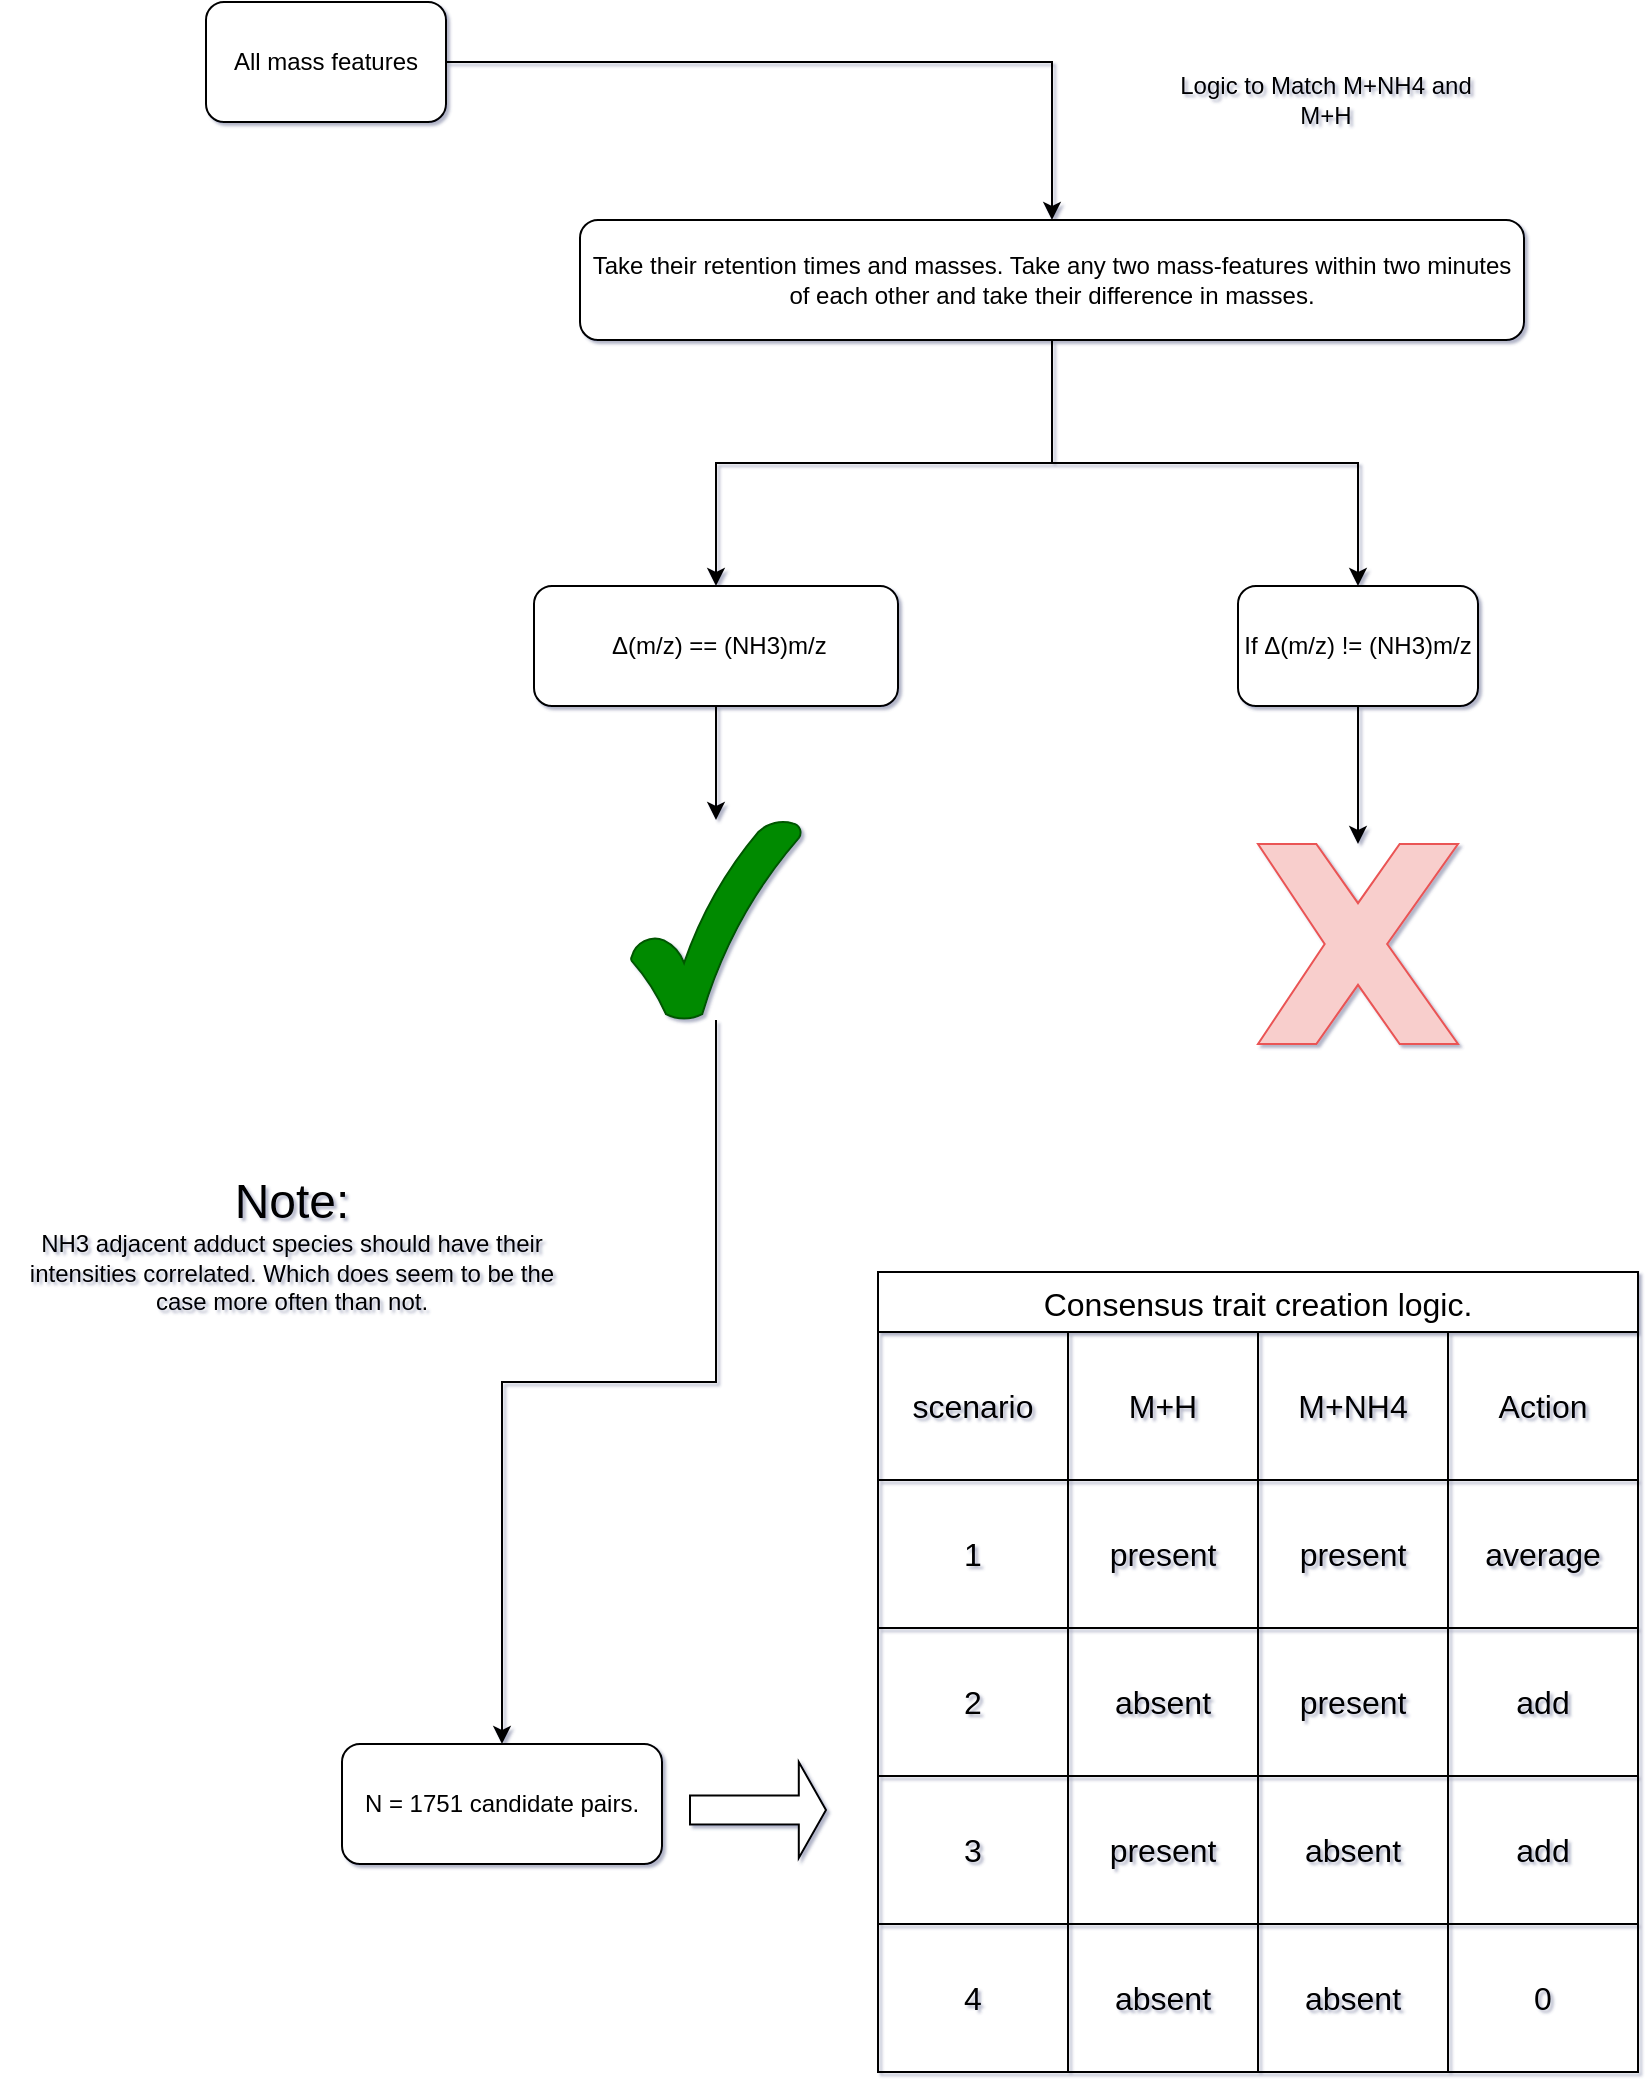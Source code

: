 <mxfile version="21.7.4" type="gitlab" pages="2">
  <diagram name="Page-1" id="zJhxCGBS8uIceYkO7BP5">
    <mxGraphModel dx="1434" dy="790" grid="0" gridSize="10" guides="1" tooltips="1" connect="1" arrows="1" fold="1" page="1" pageScale="1" pageWidth="850" pageHeight="1100" background="#ffffff" math="0" shadow="1">
      <root>
        <mxCell id="0" />
        <mxCell id="1" parent="0" />
        <mxCell id="v3G4TnOHDGCPyjuAvnaw-3" value="N = 1751 candidate pairs." style="rounded=1;whiteSpace=wrap;html=1;" parent="1" vertex="1">
          <mxGeometry x="192" y="921" width="160" height="60" as="geometry" />
        </mxCell>
        <mxCell id="v3G4TnOHDGCPyjuAvnaw-18" value="Consensus trait creation logic." style="shape=table;startSize=30;container=1;collapsible=0;childLayout=tableLayout;strokeColor=default;fontSize=16;" parent="1" vertex="1">
          <mxGeometry x="460" y="685" width="380" height="400" as="geometry" />
        </mxCell>
        <mxCell id="v3G4TnOHDGCPyjuAvnaw-19" value="" style="shape=tableRow;horizontal=0;startSize=0;swimlaneHead=0;swimlaneBody=0;strokeColor=inherit;top=0;left=0;bottom=0;right=0;collapsible=0;dropTarget=0;fillColor=none;points=[[0,0.5],[1,0.5]];portConstraint=eastwest;fontSize=16;" parent="v3G4TnOHDGCPyjuAvnaw-18" vertex="1">
          <mxGeometry y="30" width="380" height="74" as="geometry" />
        </mxCell>
        <mxCell id="v3G4TnOHDGCPyjuAvnaw-20" value="scenario" style="shape=partialRectangle;html=1;whiteSpace=wrap;connectable=0;strokeColor=inherit;overflow=hidden;fillColor=none;top=0;left=0;bottom=0;right=0;pointerEvents=1;fontSize=16;" parent="v3G4TnOHDGCPyjuAvnaw-19" vertex="1">
          <mxGeometry width="95" height="74" as="geometry">
            <mxRectangle width="95" height="74" as="alternateBounds" />
          </mxGeometry>
        </mxCell>
        <mxCell id="v3G4TnOHDGCPyjuAvnaw-21" value="M+H" style="shape=partialRectangle;html=1;whiteSpace=wrap;connectable=0;strokeColor=inherit;overflow=hidden;fillColor=none;top=0;left=0;bottom=0;right=0;pointerEvents=1;fontSize=16;" parent="v3G4TnOHDGCPyjuAvnaw-19" vertex="1">
          <mxGeometry x="95" width="95" height="74" as="geometry">
            <mxRectangle width="95" height="74" as="alternateBounds" />
          </mxGeometry>
        </mxCell>
        <mxCell id="v3G4TnOHDGCPyjuAvnaw-22" value="M+NH4" style="shape=partialRectangle;html=1;whiteSpace=wrap;connectable=0;strokeColor=inherit;overflow=hidden;fillColor=none;top=0;left=0;bottom=0;right=0;pointerEvents=1;fontSize=16;" parent="v3G4TnOHDGCPyjuAvnaw-19" vertex="1">
          <mxGeometry x="190" width="95" height="74" as="geometry">
            <mxRectangle width="95" height="74" as="alternateBounds" />
          </mxGeometry>
        </mxCell>
        <mxCell id="v3G4TnOHDGCPyjuAvnaw-23" value="Action" style="shape=partialRectangle;html=1;whiteSpace=wrap;connectable=0;strokeColor=inherit;overflow=hidden;fillColor=none;top=0;left=0;bottom=0;right=0;pointerEvents=1;fontSize=16;" parent="v3G4TnOHDGCPyjuAvnaw-19" vertex="1">
          <mxGeometry x="285" width="95" height="74" as="geometry">
            <mxRectangle width="95" height="74" as="alternateBounds" />
          </mxGeometry>
        </mxCell>
        <mxCell id="v3G4TnOHDGCPyjuAvnaw-24" value="" style="shape=tableRow;horizontal=0;startSize=0;swimlaneHead=0;swimlaneBody=0;strokeColor=inherit;top=0;left=0;bottom=0;right=0;collapsible=0;dropTarget=0;fillColor=none;points=[[0,0.5],[1,0.5]];portConstraint=eastwest;fontSize=16;" parent="v3G4TnOHDGCPyjuAvnaw-18" vertex="1">
          <mxGeometry y="104" width="380" height="74" as="geometry" />
        </mxCell>
        <mxCell id="v3G4TnOHDGCPyjuAvnaw-25" value="1" style="shape=partialRectangle;html=1;whiteSpace=wrap;connectable=0;strokeColor=inherit;overflow=hidden;fillColor=none;top=0;left=0;bottom=0;right=0;pointerEvents=1;fontSize=16;" parent="v3G4TnOHDGCPyjuAvnaw-24" vertex="1">
          <mxGeometry width="95" height="74" as="geometry">
            <mxRectangle width="95" height="74" as="alternateBounds" />
          </mxGeometry>
        </mxCell>
        <mxCell id="v3G4TnOHDGCPyjuAvnaw-26" value="present" style="shape=partialRectangle;html=1;whiteSpace=wrap;connectable=0;strokeColor=inherit;overflow=hidden;fillColor=none;top=0;left=0;bottom=0;right=0;pointerEvents=1;fontSize=16;" parent="v3G4TnOHDGCPyjuAvnaw-24" vertex="1">
          <mxGeometry x="95" width="95" height="74" as="geometry">
            <mxRectangle width="95" height="74" as="alternateBounds" />
          </mxGeometry>
        </mxCell>
        <mxCell id="v3G4TnOHDGCPyjuAvnaw-27" value="present" style="shape=partialRectangle;html=1;whiteSpace=wrap;connectable=0;strokeColor=inherit;overflow=hidden;fillColor=none;top=0;left=0;bottom=0;right=0;pointerEvents=1;fontSize=16;" parent="v3G4TnOHDGCPyjuAvnaw-24" vertex="1">
          <mxGeometry x="190" width="95" height="74" as="geometry">
            <mxRectangle width="95" height="74" as="alternateBounds" />
          </mxGeometry>
        </mxCell>
        <mxCell id="v3G4TnOHDGCPyjuAvnaw-28" value="average" style="shape=partialRectangle;html=1;whiteSpace=wrap;connectable=0;strokeColor=inherit;overflow=hidden;fillColor=none;top=0;left=0;bottom=0;right=0;pointerEvents=1;fontSize=16;" parent="v3G4TnOHDGCPyjuAvnaw-24" vertex="1">
          <mxGeometry x="285" width="95" height="74" as="geometry">
            <mxRectangle width="95" height="74" as="alternateBounds" />
          </mxGeometry>
        </mxCell>
        <mxCell id="v3G4TnOHDGCPyjuAvnaw-29" value="" style="shape=tableRow;horizontal=0;startSize=0;swimlaneHead=0;swimlaneBody=0;strokeColor=inherit;top=0;left=0;bottom=0;right=0;collapsible=0;dropTarget=0;fillColor=none;points=[[0,0.5],[1,0.5]];portConstraint=eastwest;fontSize=16;" parent="v3G4TnOHDGCPyjuAvnaw-18" vertex="1">
          <mxGeometry y="178" width="380" height="74" as="geometry" />
        </mxCell>
        <mxCell id="v3G4TnOHDGCPyjuAvnaw-30" value="2" style="shape=partialRectangle;html=1;whiteSpace=wrap;connectable=0;strokeColor=inherit;overflow=hidden;fillColor=none;top=0;left=0;bottom=0;right=0;pointerEvents=1;fontSize=16;" parent="v3G4TnOHDGCPyjuAvnaw-29" vertex="1">
          <mxGeometry width="95" height="74" as="geometry">
            <mxRectangle width="95" height="74" as="alternateBounds" />
          </mxGeometry>
        </mxCell>
        <mxCell id="v3G4TnOHDGCPyjuAvnaw-31" value="absent" style="shape=partialRectangle;html=1;whiteSpace=wrap;connectable=0;strokeColor=inherit;overflow=hidden;fillColor=none;top=0;left=0;bottom=0;right=0;pointerEvents=1;fontSize=16;" parent="v3G4TnOHDGCPyjuAvnaw-29" vertex="1">
          <mxGeometry x="95" width="95" height="74" as="geometry">
            <mxRectangle width="95" height="74" as="alternateBounds" />
          </mxGeometry>
        </mxCell>
        <mxCell id="v3G4TnOHDGCPyjuAvnaw-32" value="present" style="shape=partialRectangle;html=1;whiteSpace=wrap;connectable=0;strokeColor=inherit;overflow=hidden;fillColor=none;top=0;left=0;bottom=0;right=0;pointerEvents=1;fontSize=16;" parent="v3G4TnOHDGCPyjuAvnaw-29" vertex="1">
          <mxGeometry x="190" width="95" height="74" as="geometry">
            <mxRectangle width="95" height="74" as="alternateBounds" />
          </mxGeometry>
        </mxCell>
        <mxCell id="v3G4TnOHDGCPyjuAvnaw-33" value="add" style="shape=partialRectangle;html=1;whiteSpace=wrap;connectable=0;strokeColor=inherit;overflow=hidden;fillColor=none;top=0;left=0;bottom=0;right=0;pointerEvents=1;fontSize=16;" parent="v3G4TnOHDGCPyjuAvnaw-29" vertex="1">
          <mxGeometry x="285" width="95" height="74" as="geometry">
            <mxRectangle width="95" height="74" as="alternateBounds" />
          </mxGeometry>
        </mxCell>
        <mxCell id="v3G4TnOHDGCPyjuAvnaw-34" style="shape=tableRow;horizontal=0;startSize=0;swimlaneHead=0;swimlaneBody=0;strokeColor=inherit;top=0;left=0;bottom=0;right=0;collapsible=0;dropTarget=0;fillColor=none;points=[[0,0.5],[1,0.5]];portConstraint=eastwest;fontSize=16;" parent="v3G4TnOHDGCPyjuAvnaw-18" vertex="1">
          <mxGeometry y="252" width="380" height="74" as="geometry" />
        </mxCell>
        <mxCell id="v3G4TnOHDGCPyjuAvnaw-35" value="3" style="shape=partialRectangle;html=1;whiteSpace=wrap;connectable=0;strokeColor=inherit;overflow=hidden;fillColor=none;top=0;left=0;bottom=0;right=0;pointerEvents=1;fontSize=16;" parent="v3G4TnOHDGCPyjuAvnaw-34" vertex="1">
          <mxGeometry width="95" height="74" as="geometry">
            <mxRectangle width="95" height="74" as="alternateBounds" />
          </mxGeometry>
        </mxCell>
        <mxCell id="v3G4TnOHDGCPyjuAvnaw-36" value="present" style="shape=partialRectangle;html=1;whiteSpace=wrap;connectable=0;strokeColor=inherit;overflow=hidden;fillColor=none;top=0;left=0;bottom=0;right=0;pointerEvents=1;fontSize=16;" parent="v3G4TnOHDGCPyjuAvnaw-34" vertex="1">
          <mxGeometry x="95" width="95" height="74" as="geometry">
            <mxRectangle width="95" height="74" as="alternateBounds" />
          </mxGeometry>
        </mxCell>
        <mxCell id="v3G4TnOHDGCPyjuAvnaw-37" value="absent" style="shape=partialRectangle;html=1;whiteSpace=wrap;connectable=0;strokeColor=inherit;overflow=hidden;fillColor=none;top=0;left=0;bottom=0;right=0;pointerEvents=1;fontSize=16;" parent="v3G4TnOHDGCPyjuAvnaw-34" vertex="1">
          <mxGeometry x="190" width="95" height="74" as="geometry">
            <mxRectangle width="95" height="74" as="alternateBounds" />
          </mxGeometry>
        </mxCell>
        <mxCell id="v3G4TnOHDGCPyjuAvnaw-38" value="add" style="shape=partialRectangle;html=1;whiteSpace=wrap;connectable=0;strokeColor=inherit;overflow=hidden;fillColor=none;top=0;left=0;bottom=0;right=0;pointerEvents=1;fontSize=16;" parent="v3G4TnOHDGCPyjuAvnaw-34" vertex="1">
          <mxGeometry x="285" width="95" height="74" as="geometry">
            <mxRectangle width="95" height="74" as="alternateBounds" />
          </mxGeometry>
        </mxCell>
        <mxCell id="v3G4TnOHDGCPyjuAvnaw-39" style="shape=tableRow;horizontal=0;startSize=0;swimlaneHead=0;swimlaneBody=0;strokeColor=inherit;top=0;left=0;bottom=0;right=0;collapsible=0;dropTarget=0;fillColor=none;points=[[0,0.5],[1,0.5]];portConstraint=eastwest;fontSize=16;" parent="v3G4TnOHDGCPyjuAvnaw-18" vertex="1">
          <mxGeometry y="326" width="380" height="74" as="geometry" />
        </mxCell>
        <mxCell id="v3G4TnOHDGCPyjuAvnaw-40" value="4" style="shape=partialRectangle;html=1;whiteSpace=wrap;connectable=0;strokeColor=inherit;overflow=hidden;fillColor=none;top=0;left=0;bottom=0;right=0;pointerEvents=1;fontSize=16;" parent="v3G4TnOHDGCPyjuAvnaw-39" vertex="1">
          <mxGeometry width="95" height="74" as="geometry">
            <mxRectangle width="95" height="74" as="alternateBounds" />
          </mxGeometry>
        </mxCell>
        <mxCell id="v3G4TnOHDGCPyjuAvnaw-41" value="absent" style="shape=partialRectangle;html=1;whiteSpace=wrap;connectable=0;strokeColor=inherit;overflow=hidden;fillColor=none;top=0;left=0;bottom=0;right=0;pointerEvents=1;fontSize=16;" parent="v3G4TnOHDGCPyjuAvnaw-39" vertex="1">
          <mxGeometry x="95" width="95" height="74" as="geometry">
            <mxRectangle width="95" height="74" as="alternateBounds" />
          </mxGeometry>
        </mxCell>
        <mxCell id="v3G4TnOHDGCPyjuAvnaw-42" value="absent" style="shape=partialRectangle;html=1;whiteSpace=wrap;connectable=0;strokeColor=inherit;overflow=hidden;fillColor=none;top=0;left=0;bottom=0;right=0;pointerEvents=1;fontSize=16;" parent="v3G4TnOHDGCPyjuAvnaw-39" vertex="1">
          <mxGeometry x="190" width="95" height="74" as="geometry">
            <mxRectangle width="95" height="74" as="alternateBounds" />
          </mxGeometry>
        </mxCell>
        <mxCell id="v3G4TnOHDGCPyjuAvnaw-43" value="0" style="shape=partialRectangle;html=1;whiteSpace=wrap;connectable=0;strokeColor=inherit;overflow=hidden;fillColor=none;top=0;left=0;bottom=0;right=0;pointerEvents=1;fontSize=16;" parent="v3G4TnOHDGCPyjuAvnaw-39" vertex="1">
          <mxGeometry x="285" width="95" height="74" as="geometry">
            <mxRectangle width="95" height="74" as="alternateBounds" />
          </mxGeometry>
        </mxCell>
        <mxCell id="0T9vmb-LYMe6lHBzuOfy-8" value="" style="edgeStyle=orthogonalEdgeStyle;rounded=0;orthogonalLoop=1;jettySize=auto;html=1;" parent="1" source="0T9vmb-LYMe6lHBzuOfy-6" target="0T9vmb-LYMe6lHBzuOfy-7" edge="1">
          <mxGeometry relative="1" as="geometry" />
        </mxCell>
        <mxCell id="0T9vmb-LYMe6lHBzuOfy-6" value="All mass features" style="rounded=1;whiteSpace=wrap;html=1;" parent="1" vertex="1">
          <mxGeometry x="124" y="50" width="120" height="60" as="geometry" />
        </mxCell>
        <mxCell id="0T9vmb-LYMe6lHBzuOfy-10" value="" style="edgeStyle=orthogonalEdgeStyle;rounded=0;orthogonalLoop=1;jettySize=auto;html=1;" parent="1" source="0T9vmb-LYMe6lHBzuOfy-7" target="0T9vmb-LYMe6lHBzuOfy-9" edge="1">
          <mxGeometry relative="1" as="geometry" />
        </mxCell>
        <mxCell id="0T9vmb-LYMe6lHBzuOfy-12" value="" style="edgeStyle=orthogonalEdgeStyle;rounded=0;orthogonalLoop=1;jettySize=auto;html=1;" parent="1" source="0T9vmb-LYMe6lHBzuOfy-7" target="0T9vmb-LYMe6lHBzuOfy-11" edge="1">
          <mxGeometry relative="1" as="geometry" />
        </mxCell>
        <mxCell id="0T9vmb-LYMe6lHBzuOfy-7" value="Take their retention times and masses. Take any two mass-features within two minutes of each other and take their difference in masses." style="whiteSpace=wrap;html=1;rounded=1;" parent="1" vertex="1">
          <mxGeometry x="311" y="159" width="472" height="60" as="geometry" />
        </mxCell>
        <mxCell id="0T9vmb-LYMe6lHBzuOfy-15" value="" style="edgeStyle=orthogonalEdgeStyle;rounded=0;orthogonalLoop=1;jettySize=auto;html=1;" parent="1" source="0T9vmb-LYMe6lHBzuOfy-9" target="0T9vmb-LYMe6lHBzuOfy-13" edge="1">
          <mxGeometry relative="1" as="geometry" />
        </mxCell>
        <mxCell id="0T9vmb-LYMe6lHBzuOfy-9" value="&amp;nbsp;Δ(m/z) == (NH3)m/z" style="whiteSpace=wrap;html=1;rounded=1;" parent="1" vertex="1">
          <mxGeometry x="288" y="342" width="182" height="60" as="geometry" />
        </mxCell>
        <mxCell id="0T9vmb-LYMe6lHBzuOfy-17" value="" style="edgeStyle=orthogonalEdgeStyle;rounded=0;orthogonalLoop=1;jettySize=auto;html=1;" parent="1" source="0T9vmb-LYMe6lHBzuOfy-11" target="0T9vmb-LYMe6lHBzuOfy-16" edge="1">
          <mxGeometry relative="1" as="geometry" />
        </mxCell>
        <mxCell id="0T9vmb-LYMe6lHBzuOfy-11" value="If Δ(m/z) != (NH3)m/z" style="whiteSpace=wrap;html=1;rounded=1;" parent="1" vertex="1">
          <mxGeometry x="640" y="342" width="120" height="60" as="geometry" />
        </mxCell>
        <mxCell id="0T9vmb-LYMe6lHBzuOfy-19" value="" style="edgeStyle=orthogonalEdgeStyle;rounded=0;orthogonalLoop=1;jettySize=auto;html=1;" parent="1" source="0T9vmb-LYMe6lHBzuOfy-13" target="v3G4TnOHDGCPyjuAvnaw-3" edge="1">
          <mxGeometry relative="1" as="geometry" />
        </mxCell>
        <mxCell id="0T9vmb-LYMe6lHBzuOfy-13" value="" style="verticalLabelPosition=bottom;verticalAlign=top;html=1;shape=mxgraph.basic.tick;fillColor=#008a00;strokeColor=#005700;fontColor=#ffffff;" parent="1" vertex="1">
          <mxGeometry x="336.5" y="459" width="85" height="100" as="geometry" />
        </mxCell>
        <mxCell id="0T9vmb-LYMe6lHBzuOfy-16" value="" style="verticalLabelPosition=bottom;verticalAlign=top;html=1;shape=mxgraph.basic.x;fillColor=#f8cecc;strokeColor=#EA5454;" parent="1" vertex="1">
          <mxGeometry x="650" y="471" width="100" height="100" as="geometry" />
        </mxCell>
        <mxCell id="0T9vmb-LYMe6lHBzuOfy-18" value="&lt;div&gt;&lt;font style=&quot;font-size: 24px;&quot;&gt;Note:&lt;/font&gt;&lt;/div&gt;&lt;div&gt;NH3 adjacent adduct species should have their intensities correlated. Which does seem to be the case more often than not.&lt;br&gt;&lt;/div&gt;" style="text;strokeColor=none;align=center;fillColor=none;html=1;verticalAlign=middle;whiteSpace=wrap;rounded=0;" parent="1" vertex="1">
          <mxGeometry x="21" y="632" width="292" height="78" as="geometry" />
        </mxCell>
        <mxCell id="iayX__8vpTk3WTjZIj2W-1" value="" style="shape=singleArrow;whiteSpace=wrap;html=1;" parent="1" vertex="1">
          <mxGeometry x="366" y="930" width="68" height="48" as="geometry" />
        </mxCell>
        <mxCell id="hKX1TZuiHhgwDrrRMAn_-1" value="Logic to Match M+NH4 and M+H" style="text;strokeColor=none;align=center;fillColor=none;html=1;verticalAlign=middle;whiteSpace=wrap;rounded=0;" vertex="1" parent="1">
          <mxGeometry x="601" y="72" width="166" height="53" as="geometry" />
        </mxCell>
      </root>
    </mxGraphModel>
  </diagram>
  <diagram id="-l569uOcDTqUxJ0V48WU" name="Page-2">
    <mxGraphModel dx="1434" dy="790" grid="0" gridSize="10" guides="1" tooltips="1" connect="1" arrows="1" fold="1" page="1" pageScale="1" pageWidth="850" pageHeight="1100" background="none" math="0" shadow="1">
      <root>
        <mxCell id="0" />
        <mxCell id="1" parent="0" />
        <mxCell id="4RQt-xF-nU2OaPJLIYcj-1" value="" style="edgeStyle=orthogonalEdgeStyle;rounded=0;orthogonalLoop=1;jettySize=auto;html=1;" parent="1" target="4RQt-xF-nU2OaPJLIYcj-5" edge="1">
          <mxGeometry relative="1" as="geometry">
            <mxPoint x="428" y="80" as="sourcePoint" />
          </mxGeometry>
        </mxCell>
        <mxCell id="4RQt-xF-nU2OaPJLIYcj-2" value="" style="edgeStyle=orthogonalEdgeStyle;rounded=0;orthogonalLoop=1;jettySize=auto;html=1;" parent="1" target="4RQt-xF-nU2OaPJLIYcj-8" edge="1">
          <mxGeometry relative="1" as="geometry">
            <mxPoint x="348" y="50" as="sourcePoint" />
          </mxGeometry>
        </mxCell>
        <mxCell id="4RQt-xF-nU2OaPJLIYcj-3" value="N = 1751" style="rounded=1;whiteSpace=wrap;html=1;" parent="1" vertex="1">
          <mxGeometry x="330" y="20" width="160" height="60" as="geometry" />
        </mxCell>
        <mxCell id="4RQt-xF-nU2OaPJLIYcj-4" value="We have n = 1751 candidate adduct/species. Obtained using a retention time differences of 2 minutes or less and a mass difference of (NH3)m/z daltons." style="text;html=1;strokeColor=none;fillColor=none;align=center;verticalAlign=middle;whiteSpace=wrap;rounded=0;" parent="1" vertex="1">
          <mxGeometry x="540" y="43" width="260" height="70" as="geometry" />
        </mxCell>
        <mxCell id="4RQt-xF-nU2OaPJLIYcj-5" value="n = 448" style="whiteSpace=wrap;html=1;rounded=1;" parent="1" vertex="1">
          <mxGeometry x="368" y="450" width="120" height="60" as="geometry" />
        </mxCell>
        <mxCell id="4RQt-xF-nU2OaPJLIYcj-6" value="" style="edgeStyle=orthogonalEdgeStyle;rounded=0;orthogonalLoop=1;jettySize=auto;html=1;" parent="1" source="4RQt-xF-nU2OaPJLIYcj-8" target="4RQt-xF-nU2OaPJLIYcj-12" edge="1">
          <mxGeometry relative="1" as="geometry" />
        </mxCell>
        <mxCell id="4RQt-xF-nU2OaPJLIYcj-7" value="" style="edgeStyle=orthogonalEdgeStyle;rounded=0;orthogonalLoop=1;jettySize=auto;html=1;" parent="1" source="4RQt-xF-nU2OaPJLIYcj-8" target="4RQt-xF-nU2OaPJLIYcj-14" edge="1">
          <mxGeometry relative="1" as="geometry" />
        </mxCell>
        <mxCell id="4RQt-xF-nU2OaPJLIYcj-8" value="n = 1303" style="whiteSpace=wrap;html=1;rounded=1;" parent="1" vertex="1">
          <mxGeometry x="78" y="200" width="120" height="60" as="geometry" />
        </mxCell>
        <mxCell id="4RQt-xF-nU2OaPJLIYcj-9" value="Candidate pairs where heritability for both mass features  have gone up." style="text;html=1;strokeColor=none;fillColor=none;align=center;verticalAlign=middle;whiteSpace=wrap;rounded=0;" parent="1" vertex="1">
          <mxGeometry x="482" y="205" width="340" height="50" as="geometry" />
        </mxCell>
        <mxCell id="4RQt-xF-nU2OaPJLIYcj-10" value="&lt;div&gt;Adduct candidate pairs where both heritabilities have not gone up or only one has gone in the consensus trait.&lt;/div&gt;&lt;div&gt;&lt;br&gt;&lt;/div&gt;" style="text;html=1;strokeColor=none;fillColor=none;align=center;verticalAlign=middle;whiteSpace=wrap;rounded=0;" parent="1" vertex="1">
          <mxGeometry x="148" y="70" width="149" height="97" as="geometry" />
        </mxCell>
        <mxCell id="4RQt-xF-nU2OaPJLIYcj-11" value="" style="edgeStyle=orthogonalEdgeStyle;rounded=0;orthogonalLoop=1;jettySize=auto;html=1;" parent="1" source="4RQt-xF-nU2OaPJLIYcj-12" target="4RQt-xF-nU2OaPJLIYcj-44" edge="1">
          <mxGeometry relative="1" as="geometry" />
        </mxCell>
        <mxCell id="4RQt-xF-nU2OaPJLIYcj-12" value="n = 895 (410 +485)" style="whiteSpace=wrap;html=1;rounded=1;" parent="1" vertex="1">
          <mxGeometry x="163" y="440" width="120" height="60" as="geometry" />
        </mxCell>
        <mxCell id="4RQt-xF-nU2OaPJLIYcj-13" value="" style="edgeStyle=orthogonalEdgeStyle;rounded=0;orthogonalLoop=1;jettySize=auto;html=1;" parent="1" source="4RQt-xF-nU2OaPJLIYcj-14" target="4RQt-xF-nU2OaPJLIYcj-44" edge="1">
          <mxGeometry relative="1" as="geometry" />
        </mxCell>
        <mxCell id="4RQt-xF-nU2OaPJLIYcj-14" value="n = 408" style="whiteSpace=wrap;html=1;rounded=1;" parent="1" vertex="1">
          <mxGeometry x="28" y="440" width="120" height="60" as="geometry" />
        </mxCell>
        <mxCell id="4RQt-xF-nU2OaPJLIYcj-15" value="One goes up &amp;amp; other goes down" style="text;html=1;strokeColor=none;fillColor=none;align=center;verticalAlign=middle;whiteSpace=wrap;rounded=0;" parent="1" vertex="1">
          <mxGeometry x="219" y="380" width="90" height="60" as="geometry" />
        </mxCell>
        <mxCell id="4RQt-xF-nU2OaPJLIYcj-16" value="" style="verticalLabelPosition=bottom;verticalAlign=top;html=1;shape=mxgraph.basic.x;fillColor=#ffcc99;strokeColor=#36393d;" parent="1" vertex="1">
          <mxGeometry x="212" y="208" width="100" height="100" as="geometry" />
        </mxCell>
        <mxCell id="4RQt-xF-nU2OaPJLIYcj-44" value="&lt;div&gt;&lt;font style=&quot;font-size: 18px;&quot;&gt;Pending further analysis:&lt;/font&gt;&lt;/div&gt;&lt;div&gt;&lt;font size=&quot;3&quot;&gt;&lt;br&gt;&lt;/font&gt;&lt;/div&gt;&lt;div&gt;&lt;font size=&quot;3&quot;&gt;1. Do we need to improve heritability at all?&lt;br&gt;&lt;/font&gt;&lt;/div&gt;&lt;div&gt;&lt;font size=&quot;3&quot;&gt;&lt;br&gt;&lt;/font&gt;&lt;/div&gt;&lt;div&gt;&lt;font size=&quot;3&quot;&gt;2. Can we just average?&lt;/font&gt;&lt;/div&gt;&lt;div&gt;&lt;font size=&quot;3&quot;&gt;&lt;br&gt;&lt;/font&gt;&lt;/div&gt;&lt;div&gt;&lt;font size=&quot;3&quot;&gt;3.Redundant?&lt;br&gt;&lt;/font&gt;&lt;/div&gt;" style="text;html=1;strokeColor=none;fillColor=none;align=center;verticalAlign=middle;whiteSpace=wrap;rounded=0;" parent="1" vertex="1">
          <mxGeometry x="26" y="600" width="286" height="214" as="geometry" />
        </mxCell>
        <mxCell id="ldc5s-LQpRmT2gDXtEpO-1" value="Consensus trait creation logic." style="shape=table;startSize=30;container=1;collapsible=0;childLayout=tableLayout;strokeColor=default;fontSize=16;" vertex="1" parent="1">
          <mxGeometry x="460" y="685" width="380" height="400" as="geometry" />
        </mxCell>
        <mxCell id="ldc5s-LQpRmT2gDXtEpO-2" value="" style="shape=tableRow;horizontal=0;startSize=0;swimlaneHead=0;swimlaneBody=0;strokeColor=inherit;top=0;left=0;bottom=0;right=0;collapsible=0;dropTarget=0;fillColor=none;points=[[0,0.5],[1,0.5]];portConstraint=eastwest;fontSize=16;" vertex="1" parent="ldc5s-LQpRmT2gDXtEpO-1">
          <mxGeometry y="30" width="380" height="74" as="geometry" />
        </mxCell>
        <mxCell id="ldc5s-LQpRmT2gDXtEpO-3" value="scenario" style="shape=partialRectangle;html=1;whiteSpace=wrap;connectable=0;strokeColor=inherit;overflow=hidden;fillColor=none;top=0;left=0;bottom=0;right=0;pointerEvents=1;fontSize=16;" vertex="1" parent="ldc5s-LQpRmT2gDXtEpO-2">
          <mxGeometry width="95" height="74" as="geometry">
            <mxRectangle width="95" height="74" as="alternateBounds" />
          </mxGeometry>
        </mxCell>
        <mxCell id="ldc5s-LQpRmT2gDXtEpO-4" value="M+H" style="shape=partialRectangle;html=1;whiteSpace=wrap;connectable=0;strokeColor=inherit;overflow=hidden;fillColor=none;top=0;left=0;bottom=0;right=0;pointerEvents=1;fontSize=16;" vertex="1" parent="ldc5s-LQpRmT2gDXtEpO-2">
          <mxGeometry x="95" width="95" height="74" as="geometry">
            <mxRectangle width="95" height="74" as="alternateBounds" />
          </mxGeometry>
        </mxCell>
        <mxCell id="ldc5s-LQpRmT2gDXtEpO-5" value="M+NH4" style="shape=partialRectangle;html=1;whiteSpace=wrap;connectable=0;strokeColor=inherit;overflow=hidden;fillColor=none;top=0;left=0;bottom=0;right=0;pointerEvents=1;fontSize=16;" vertex="1" parent="ldc5s-LQpRmT2gDXtEpO-2">
          <mxGeometry x="190" width="95" height="74" as="geometry">
            <mxRectangle width="95" height="74" as="alternateBounds" />
          </mxGeometry>
        </mxCell>
        <mxCell id="ldc5s-LQpRmT2gDXtEpO-6" value="Action" style="shape=partialRectangle;html=1;whiteSpace=wrap;connectable=0;strokeColor=inherit;overflow=hidden;fillColor=none;top=0;left=0;bottom=0;right=0;pointerEvents=1;fontSize=16;" vertex="1" parent="ldc5s-LQpRmT2gDXtEpO-2">
          <mxGeometry x="285" width="95" height="74" as="geometry">
            <mxRectangle width="95" height="74" as="alternateBounds" />
          </mxGeometry>
        </mxCell>
        <mxCell id="ldc5s-LQpRmT2gDXtEpO-7" value="" style="shape=tableRow;horizontal=0;startSize=0;swimlaneHead=0;swimlaneBody=0;strokeColor=inherit;top=0;left=0;bottom=0;right=0;collapsible=0;dropTarget=0;fillColor=none;points=[[0,0.5],[1,0.5]];portConstraint=eastwest;fontSize=16;" vertex="1" parent="ldc5s-LQpRmT2gDXtEpO-1">
          <mxGeometry y="104" width="380" height="74" as="geometry" />
        </mxCell>
        <mxCell id="ldc5s-LQpRmT2gDXtEpO-8" value="1" style="shape=partialRectangle;html=1;whiteSpace=wrap;connectable=0;strokeColor=inherit;overflow=hidden;fillColor=none;top=0;left=0;bottom=0;right=0;pointerEvents=1;fontSize=16;" vertex="1" parent="ldc5s-LQpRmT2gDXtEpO-7">
          <mxGeometry width="95" height="74" as="geometry">
            <mxRectangle width="95" height="74" as="alternateBounds" />
          </mxGeometry>
        </mxCell>
        <mxCell id="ldc5s-LQpRmT2gDXtEpO-9" value="present" style="shape=partialRectangle;html=1;whiteSpace=wrap;connectable=0;strokeColor=inherit;overflow=hidden;fillColor=none;top=0;left=0;bottom=0;right=0;pointerEvents=1;fontSize=16;" vertex="1" parent="ldc5s-LQpRmT2gDXtEpO-7">
          <mxGeometry x="95" width="95" height="74" as="geometry">
            <mxRectangle width="95" height="74" as="alternateBounds" />
          </mxGeometry>
        </mxCell>
        <mxCell id="ldc5s-LQpRmT2gDXtEpO-10" value="present" style="shape=partialRectangle;html=1;whiteSpace=wrap;connectable=0;strokeColor=inherit;overflow=hidden;fillColor=none;top=0;left=0;bottom=0;right=0;pointerEvents=1;fontSize=16;" vertex="1" parent="ldc5s-LQpRmT2gDXtEpO-7">
          <mxGeometry x="190" width="95" height="74" as="geometry">
            <mxRectangle width="95" height="74" as="alternateBounds" />
          </mxGeometry>
        </mxCell>
        <mxCell id="ldc5s-LQpRmT2gDXtEpO-11" value="average" style="shape=partialRectangle;html=1;whiteSpace=wrap;connectable=0;strokeColor=inherit;overflow=hidden;fillColor=none;top=0;left=0;bottom=0;right=0;pointerEvents=1;fontSize=16;" vertex="1" parent="ldc5s-LQpRmT2gDXtEpO-7">
          <mxGeometry x="285" width="95" height="74" as="geometry">
            <mxRectangle width="95" height="74" as="alternateBounds" />
          </mxGeometry>
        </mxCell>
        <mxCell id="ldc5s-LQpRmT2gDXtEpO-12" value="" style="shape=tableRow;horizontal=0;startSize=0;swimlaneHead=0;swimlaneBody=0;strokeColor=inherit;top=0;left=0;bottom=0;right=0;collapsible=0;dropTarget=0;fillColor=none;points=[[0,0.5],[1,0.5]];portConstraint=eastwest;fontSize=16;" vertex="1" parent="ldc5s-LQpRmT2gDXtEpO-1">
          <mxGeometry y="178" width="380" height="74" as="geometry" />
        </mxCell>
        <mxCell id="ldc5s-LQpRmT2gDXtEpO-13" value="2" style="shape=partialRectangle;html=1;whiteSpace=wrap;connectable=0;strokeColor=inherit;overflow=hidden;fillColor=none;top=0;left=0;bottom=0;right=0;pointerEvents=1;fontSize=16;" vertex="1" parent="ldc5s-LQpRmT2gDXtEpO-12">
          <mxGeometry width="95" height="74" as="geometry">
            <mxRectangle width="95" height="74" as="alternateBounds" />
          </mxGeometry>
        </mxCell>
        <mxCell id="ldc5s-LQpRmT2gDXtEpO-14" value="absent" style="shape=partialRectangle;html=1;whiteSpace=wrap;connectable=0;strokeColor=inherit;overflow=hidden;fillColor=none;top=0;left=0;bottom=0;right=0;pointerEvents=1;fontSize=16;" vertex="1" parent="ldc5s-LQpRmT2gDXtEpO-12">
          <mxGeometry x="95" width="95" height="74" as="geometry">
            <mxRectangle width="95" height="74" as="alternateBounds" />
          </mxGeometry>
        </mxCell>
        <mxCell id="ldc5s-LQpRmT2gDXtEpO-15" value="present" style="shape=partialRectangle;html=1;whiteSpace=wrap;connectable=0;strokeColor=inherit;overflow=hidden;fillColor=none;top=0;left=0;bottom=0;right=0;pointerEvents=1;fontSize=16;" vertex="1" parent="ldc5s-LQpRmT2gDXtEpO-12">
          <mxGeometry x="190" width="95" height="74" as="geometry">
            <mxRectangle width="95" height="74" as="alternateBounds" />
          </mxGeometry>
        </mxCell>
        <mxCell id="ldc5s-LQpRmT2gDXtEpO-16" value="add" style="shape=partialRectangle;html=1;whiteSpace=wrap;connectable=0;strokeColor=inherit;overflow=hidden;fillColor=none;top=0;left=0;bottom=0;right=0;pointerEvents=1;fontSize=16;" vertex="1" parent="ldc5s-LQpRmT2gDXtEpO-12">
          <mxGeometry x="285" width="95" height="74" as="geometry">
            <mxRectangle width="95" height="74" as="alternateBounds" />
          </mxGeometry>
        </mxCell>
        <mxCell id="ldc5s-LQpRmT2gDXtEpO-17" style="shape=tableRow;horizontal=0;startSize=0;swimlaneHead=0;swimlaneBody=0;strokeColor=inherit;top=0;left=0;bottom=0;right=0;collapsible=0;dropTarget=0;fillColor=none;points=[[0,0.5],[1,0.5]];portConstraint=eastwest;fontSize=16;" vertex="1" parent="ldc5s-LQpRmT2gDXtEpO-1">
          <mxGeometry y="252" width="380" height="74" as="geometry" />
        </mxCell>
        <mxCell id="ldc5s-LQpRmT2gDXtEpO-18" value="3" style="shape=partialRectangle;html=1;whiteSpace=wrap;connectable=0;strokeColor=inherit;overflow=hidden;fillColor=none;top=0;left=0;bottom=0;right=0;pointerEvents=1;fontSize=16;" vertex="1" parent="ldc5s-LQpRmT2gDXtEpO-17">
          <mxGeometry width="95" height="74" as="geometry">
            <mxRectangle width="95" height="74" as="alternateBounds" />
          </mxGeometry>
        </mxCell>
        <mxCell id="ldc5s-LQpRmT2gDXtEpO-19" value="present" style="shape=partialRectangle;html=1;whiteSpace=wrap;connectable=0;strokeColor=inherit;overflow=hidden;fillColor=none;top=0;left=0;bottom=0;right=0;pointerEvents=1;fontSize=16;" vertex="1" parent="ldc5s-LQpRmT2gDXtEpO-17">
          <mxGeometry x="95" width="95" height="74" as="geometry">
            <mxRectangle width="95" height="74" as="alternateBounds" />
          </mxGeometry>
        </mxCell>
        <mxCell id="ldc5s-LQpRmT2gDXtEpO-20" value="absent" style="shape=partialRectangle;html=1;whiteSpace=wrap;connectable=0;strokeColor=inherit;overflow=hidden;fillColor=none;top=0;left=0;bottom=0;right=0;pointerEvents=1;fontSize=16;" vertex="1" parent="ldc5s-LQpRmT2gDXtEpO-17">
          <mxGeometry x="190" width="95" height="74" as="geometry">
            <mxRectangle width="95" height="74" as="alternateBounds" />
          </mxGeometry>
        </mxCell>
        <mxCell id="ldc5s-LQpRmT2gDXtEpO-21" value="add" style="shape=partialRectangle;html=1;whiteSpace=wrap;connectable=0;strokeColor=inherit;overflow=hidden;fillColor=none;top=0;left=0;bottom=0;right=0;pointerEvents=1;fontSize=16;" vertex="1" parent="ldc5s-LQpRmT2gDXtEpO-17">
          <mxGeometry x="285" width="95" height="74" as="geometry">
            <mxRectangle width="95" height="74" as="alternateBounds" />
          </mxGeometry>
        </mxCell>
        <mxCell id="ldc5s-LQpRmT2gDXtEpO-22" style="shape=tableRow;horizontal=0;startSize=0;swimlaneHead=0;swimlaneBody=0;strokeColor=inherit;top=0;left=0;bottom=0;right=0;collapsible=0;dropTarget=0;fillColor=none;points=[[0,0.5],[1,0.5]];portConstraint=eastwest;fontSize=16;" vertex="1" parent="ldc5s-LQpRmT2gDXtEpO-1">
          <mxGeometry y="326" width="380" height="74" as="geometry" />
        </mxCell>
        <mxCell id="ldc5s-LQpRmT2gDXtEpO-23" value="4" style="shape=partialRectangle;html=1;whiteSpace=wrap;connectable=0;strokeColor=inherit;overflow=hidden;fillColor=none;top=0;left=0;bottom=0;right=0;pointerEvents=1;fontSize=16;" vertex="1" parent="ldc5s-LQpRmT2gDXtEpO-22">
          <mxGeometry width="95" height="74" as="geometry">
            <mxRectangle width="95" height="74" as="alternateBounds" />
          </mxGeometry>
        </mxCell>
        <mxCell id="ldc5s-LQpRmT2gDXtEpO-24" value="absent" style="shape=partialRectangle;html=1;whiteSpace=wrap;connectable=0;strokeColor=inherit;overflow=hidden;fillColor=none;top=0;left=0;bottom=0;right=0;pointerEvents=1;fontSize=16;" vertex="1" parent="ldc5s-LQpRmT2gDXtEpO-22">
          <mxGeometry x="95" width="95" height="74" as="geometry">
            <mxRectangle width="95" height="74" as="alternateBounds" />
          </mxGeometry>
        </mxCell>
        <mxCell id="ldc5s-LQpRmT2gDXtEpO-25" value="absent" style="shape=partialRectangle;html=1;whiteSpace=wrap;connectable=0;strokeColor=inherit;overflow=hidden;fillColor=none;top=0;left=0;bottom=0;right=0;pointerEvents=1;fontSize=16;" vertex="1" parent="ldc5s-LQpRmT2gDXtEpO-22">
          <mxGeometry x="190" width="95" height="74" as="geometry">
            <mxRectangle width="95" height="74" as="alternateBounds" />
          </mxGeometry>
        </mxCell>
        <mxCell id="ldc5s-LQpRmT2gDXtEpO-26" value="0" style="shape=partialRectangle;html=1;whiteSpace=wrap;connectable=0;strokeColor=inherit;overflow=hidden;fillColor=none;top=0;left=0;bottom=0;right=0;pointerEvents=1;fontSize=16;" vertex="1" parent="ldc5s-LQpRmT2gDXtEpO-22">
          <mxGeometry x="285" width="95" height="74" as="geometry">
            <mxRectangle width="95" height="74" as="alternateBounds" />
          </mxGeometry>
        </mxCell>
        <mxCell id="ldc5s-LQpRmT2gDXtEpO-27" value="" style="verticalLabelPosition=bottom;verticalAlign=top;html=1;shape=mxgraph.basic.tick;fillColor=#66FF66;strokeColor=#82b366;" vertex="1" parent="1">
          <mxGeometry x="602" y="515" width="85" height="100" as="geometry" />
        </mxCell>
        <mxCell id="ldc5s-LQpRmT2gDXtEpO-28" value="" style="endArrow=classic;html=1;rounded=0;exitX=0.5;exitY=0;exitDx=0;exitDy=0;" edge="1" parent="1" source="ldc5s-LQpRmT2gDXtEpO-1" target="ldc5s-LQpRmT2gDXtEpO-27">
          <mxGeometry width="50" height="50" relative="1" as="geometry">
            <mxPoint x="399" y="760" as="sourcePoint" />
            <mxPoint x="449" y="710" as="targetPoint" />
          </mxGeometry>
        </mxCell>
        <mxCell id="ldc5s-LQpRmT2gDXtEpO-29" value="" style="verticalLabelPosition=bottom;verticalAlign=top;html=1;shape=mxgraph.basic.drop;rotation=-181;fillColor=#17AAFF;strokeColor=#007FFF;gradientColor=none;" vertex="1" parent="1">
          <mxGeometry x="31.0" y="360" width="39" height="70" as="geometry" />
        </mxCell>
        <mxCell id="ldc5s-LQpRmT2gDXtEpO-30" value="Both heritabilities go down." style="text;strokeColor=none;align=center;fillColor=none;html=1;verticalAlign=middle;whiteSpace=wrap;rounded=0;" vertex="1" parent="1">
          <mxGeometry x="89.5" y="367" width="71.5" height="65" as="geometry" />
        </mxCell>
        <mxCell id="ldc5s-LQpRmT2gDXtEpO-31" value="" style="shape=flexArrow;endArrow=classic;html=1;rounded=0;" edge="1" parent="1" target="ldc5s-LQpRmT2gDXtEpO-27">
          <mxGeometry width="50" height="50" relative="1" as="geometry">
            <mxPoint x="508" y="480" as="sourcePoint" />
            <mxPoint x="558" y="430" as="targetPoint" />
          </mxGeometry>
        </mxCell>
      </root>
    </mxGraphModel>
  </diagram>
</mxfile>
